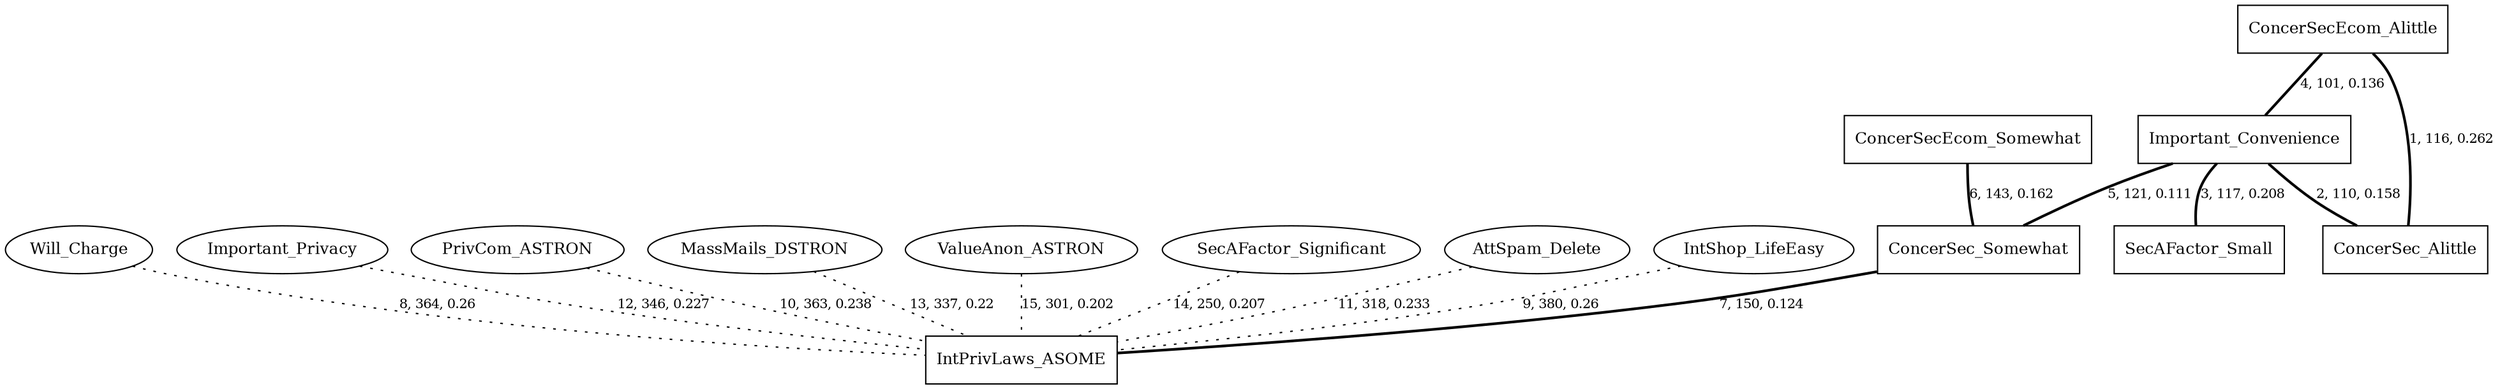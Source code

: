 graph G{
    ConcerSec_Alittle [label="ConcerSec_Alittle", fontsize=12, shape=box];
    IntPrivLaws_ASOME [label="IntPrivLaws_ASOME", fontsize=12, shape=box];
    ConcerSec_Somewhat [label="ConcerSec_Somewhat", fontsize=12, shape=box];
    Will_Charge [label="Will_Charge", fontsize=12];
    SecAFactor_Small [label="SecAFactor_Small", fontsize=12, shape=box];
    Important_Convenience [label="Important_Convenience", fontsize=12, shape=box];
    Important_Privacy [label="Important_Privacy", fontsize=12];
    PrivCom_ASTRON [label="PrivCom_ASTRON", fontsize=12];
    MassMails_DSTRON [label="MassMails_DSTRON", fontsize=12];
    ConcerSecEcom_Alittle [label="ConcerSecEcom_Alittle", fontsize=12, shape=box];
    ConcerSecEcom_Somewhat [label="ConcerSecEcom_Somewhat", fontsize=12, shape=box];
    ValueAnon_ASTRON [label="ValueAnon_ASTRON", fontsize=12];
    SecAFactor_Significant [label="SecAFactor_Significant", fontsize=12];
    AttSpam_Delete [label="AttSpam_Delete", fontsize=12];
    IntShop_LifeEasy [label="IntShop_LifeEasy", fontsize=12];
    ConcerSecEcom_Alittle -- Important_Convenience [label="4, 101, 0.136", fontsize=10, style=bold];
    Important_Convenience -- SecAFactor_Small [label="3, 117, 0.208", fontsize=10, style=bold];
    Important_Convenience -- ConcerSec_Somewhat [label="5, 121, 0.111", fontsize=10, style=bold];
    Important_Convenience -- ConcerSec_Alittle [label="2, 110, 0.158", fontsize=10, style=bold];
    AttSpam_Delete -- IntPrivLaws_ASOME [label="11, 318, 0.233", fontsize=10, style=dotted];
    ConcerSecEcom_Alittle -- ConcerSec_Alittle [label="1, 116, 0.262", fontsize=10, style=bold];
    ConcerSecEcom_Somewhat -- ConcerSec_Somewhat [label="6, 143, 0.162", fontsize=10, style=bold];
    IntShop_LifeEasy -- IntPrivLaws_ASOME [label="9, 380, 0.26", fontsize=10, style=dotted];
    ConcerSec_Somewhat -- IntPrivLaws_ASOME [label="7, 150, 0.124", fontsize=10, style=bold];
    ValueAnon_ASTRON -- IntPrivLaws_ASOME [label="15, 301, 0.202", fontsize=10, style=dotted];
    Important_Privacy -- IntPrivLaws_ASOME [label="12, 346, 0.227", fontsize=10, style=dotted];
    SecAFactor_Significant -- IntPrivLaws_ASOME [label="14, 250, 0.207", fontsize=10, style=dotted];
    PrivCom_ASTRON -- IntPrivLaws_ASOME [label="10, 363, 0.238", fontsize=10, style=dotted];
    MassMails_DSTRON -- IntPrivLaws_ASOME [label="13, 337, 0.22", fontsize=10, style=dotted];
    Will_Charge -- IntPrivLaws_ASOME [label="8, 364, 0.26", fontsize=10, style=dotted];
}
